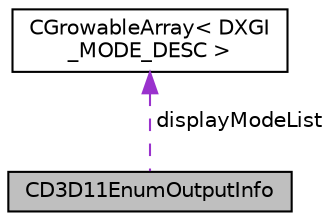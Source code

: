 digraph "CD3D11EnumOutputInfo"
{
  edge [fontname="Helvetica",fontsize="10",labelfontname="Helvetica",labelfontsize="10"];
  node [fontname="Helvetica",fontsize="10",shape=record];
  Node1 [label="CD3D11EnumOutputInfo",height=0.2,width=0.4,color="black", fillcolor="grey75", style="filled", fontcolor="black"];
  Node2 -> Node1 [dir="back",color="darkorchid3",fontsize="10",style="dashed",label=" displayModeList" ,fontname="Helvetica"];
  Node2 [label="CGrowableArray\< DXGI\l_MODE_DESC \>",height=0.2,width=0.4,color="black", fillcolor="white", style="filled",URL="$class_c_growable_array.html"];
}
